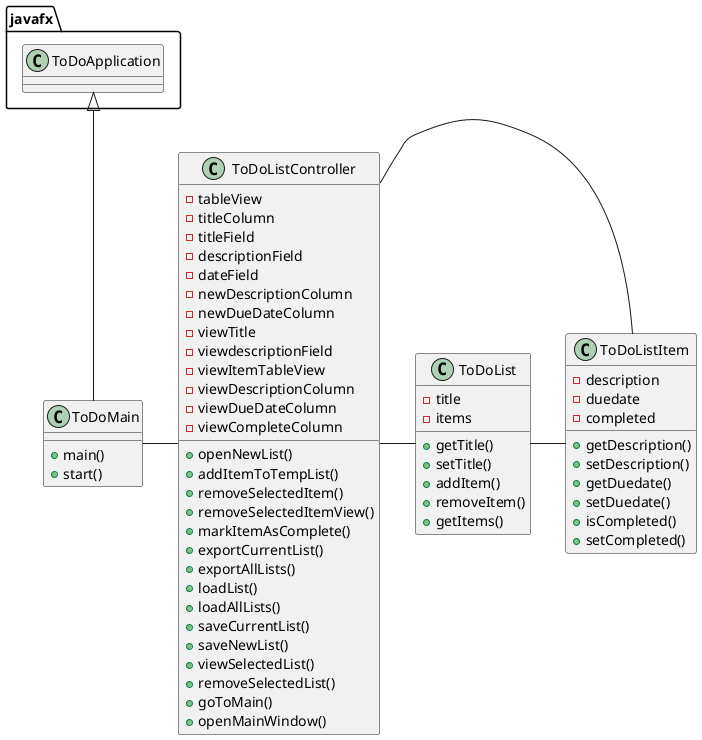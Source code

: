 @startuml

class ToDoMain {
    + main()
    + start()
}

class ToDoListController {
    - tableView
    - titleColumn
    - titleField
    - descriptionField
    - dateField
    - newDescriptionColumn
    - newDueDateColumn
    - viewTitle
    - viewdescriptionField
    - viewItemTableView
    - viewDescriptionColumn
    - viewDueDateColumn
    - viewCompleteColumn

    + openNewList()
    + addItemToTempList()
    + removeSelectedItem()
    + removeSelectedItemView()
    + markItemAsComplete()
    + exportCurrentList()
    + exportAllLists()
    + loadList()
    + loadAllLists()
    + saveCurrentList()
    + saveNewList()
    + viewSelectedList()
    + removeSelectedList()
    + goToMain()
    + openMainWindow()
}

class ToDoList {
    - title
    - items

    + getTitle()
    + setTitle()
    + addItem()
    + removeItem()
    + getItems()
}

class ToDoListItem {
    - description
    - duedate
    - completed

    + getDescription()
    + setDescription()
    + getDuedate()
    + setDuedate()
    + isCompleted()
    + setCompleted()
}

javafx.ToDoApplication <|-- ToDoMain

ToDoMain - ToDoListController

ToDoListController - ToDoList

ToDoListItem - ToDoListController
ToDoList - ToDoListItem

@enduml